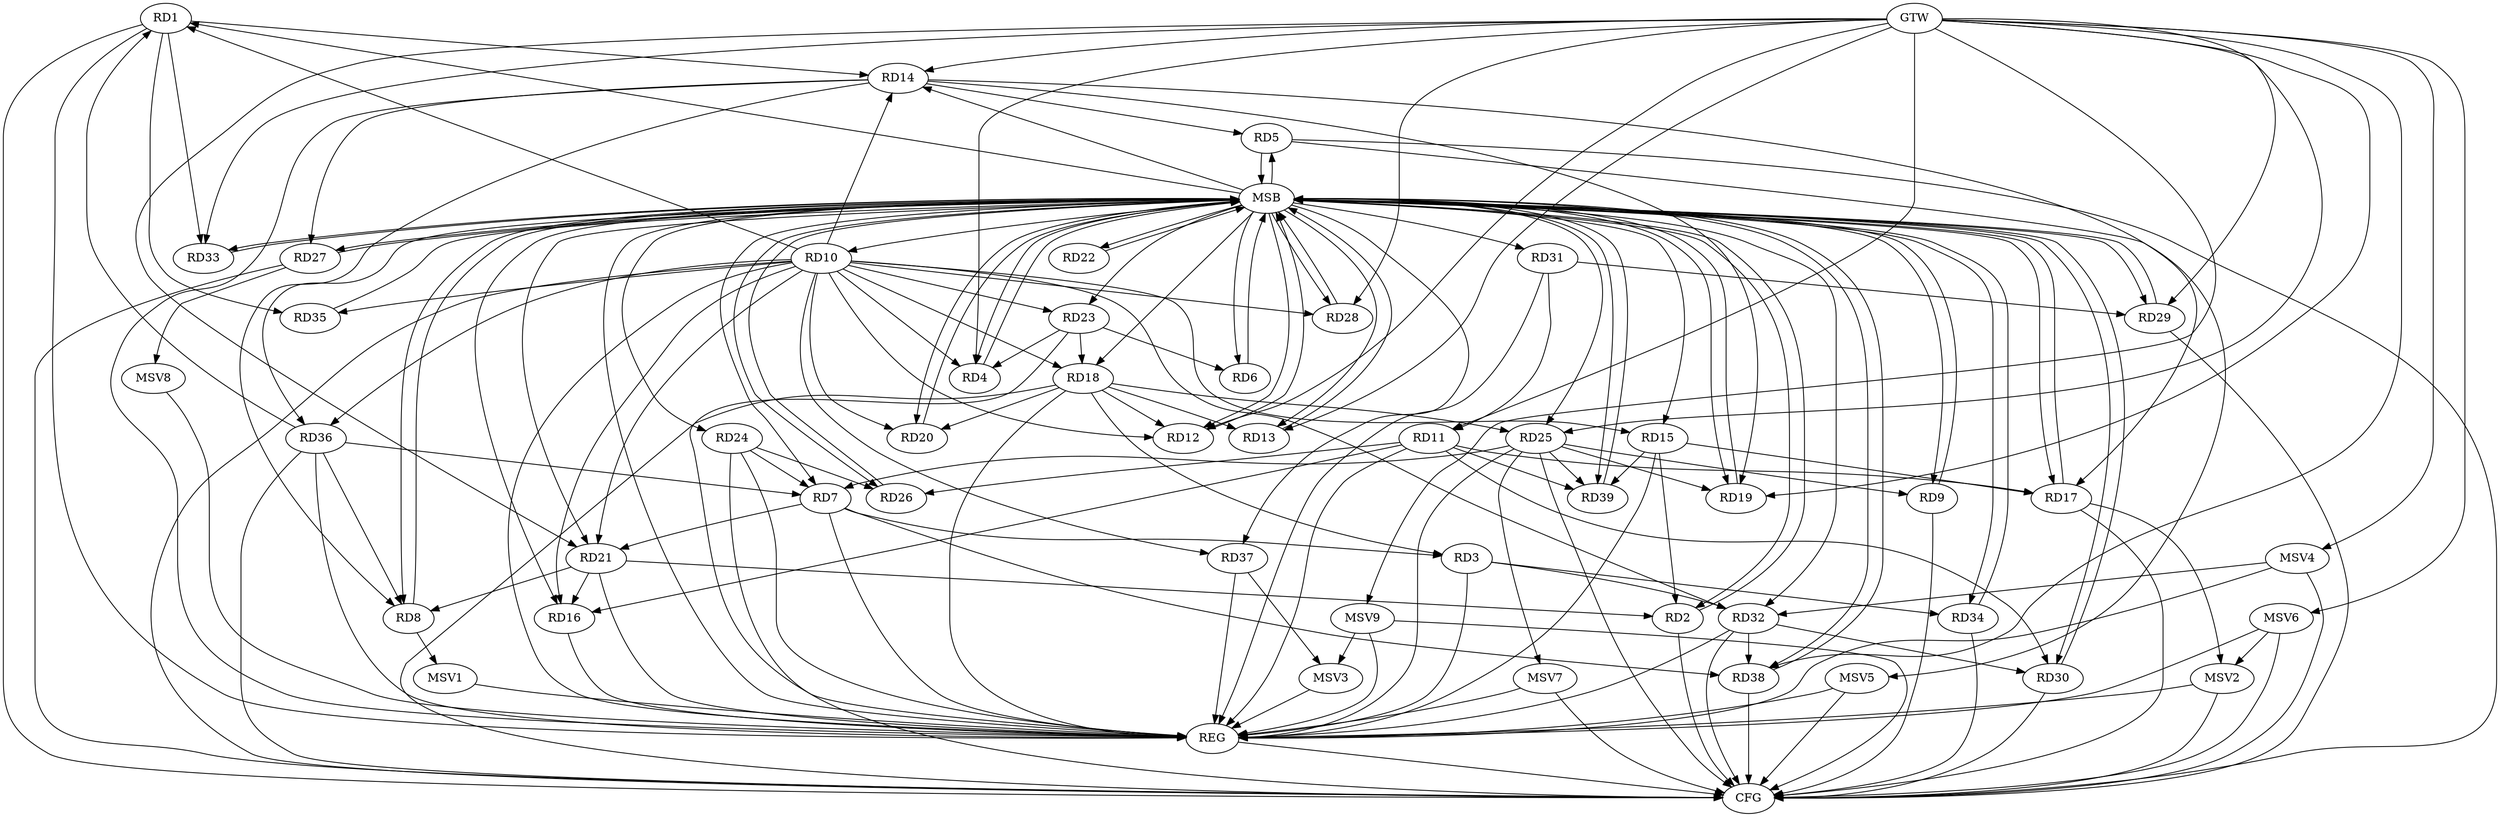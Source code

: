 strict digraph G {
  RD1 [ label="RD1" ];
  RD2 [ label="RD2" ];
  RD3 [ label="RD3" ];
  RD4 [ label="RD4" ];
  RD5 [ label="RD5" ];
  RD6 [ label="RD6" ];
  RD7 [ label="RD7" ];
  RD8 [ label="RD8" ];
  RD9 [ label="RD9" ];
  RD10 [ label="RD10" ];
  RD11 [ label="RD11" ];
  RD12 [ label="RD12" ];
  RD13 [ label="RD13" ];
  RD14 [ label="RD14" ];
  RD15 [ label="RD15" ];
  RD16 [ label="RD16" ];
  RD17 [ label="RD17" ];
  RD18 [ label="RD18" ];
  RD19 [ label="RD19" ];
  RD20 [ label="RD20" ];
  RD21 [ label="RD21" ];
  RD22 [ label="RD22" ];
  RD23 [ label="RD23" ];
  RD24 [ label="RD24" ];
  RD25 [ label="RD25" ];
  RD26 [ label="RD26" ];
  RD27 [ label="RD27" ];
  RD28 [ label="RD28" ];
  RD29 [ label="RD29" ];
  RD30 [ label="RD30" ];
  RD31 [ label="RD31" ];
  RD32 [ label="RD32" ];
  RD33 [ label="RD33" ];
  RD34 [ label="RD34" ];
  RD35 [ label="RD35" ];
  RD36 [ label="RD36" ];
  RD37 [ label="RD37" ];
  RD38 [ label="RD38" ];
  RD39 [ label="RD39" ];
  GTW [ label="GTW" ];
  REG [ label="REG" ];
  MSB [ label="MSB" ];
  CFG [ label="CFG" ];
  MSV1 [ label="MSV1" ];
  MSV2 [ label="MSV2" ];
  MSV3 [ label="MSV3" ];
  MSV4 [ label="MSV4" ];
  MSV5 [ label="MSV5" ];
  MSV6 [ label="MSV6" ];
  MSV7 [ label="MSV7" ];
  MSV8 [ label="MSV8" ];
  MSV9 [ label="MSV9" ];
  RD1 -> RD14;
  RD1 -> RD33;
  RD1 -> RD35;
  RD36 -> RD1;
  RD15 -> RD2;
  RD21 -> RD2;
  RD7 -> RD3;
  RD18 -> RD3;
  RD3 -> RD32;
  RD3 -> RD34;
  RD23 -> RD4;
  RD14 -> RD5;
  RD23 -> RD6;
  RD7 -> RD21;
  RD24 -> RD7;
  RD25 -> RD7;
  RD36 -> RD7;
  RD7 -> RD38;
  RD14 -> RD8;
  RD21 -> RD8;
  RD36 -> RD8;
  RD25 -> RD9;
  RD10 -> RD14;
  RD10 -> RD15;
  RD10 -> RD16;
  RD10 -> RD18;
  RD10 -> RD20;
  RD10 -> RD23;
  RD10 -> RD28;
  RD10 -> RD35;
  RD11 -> RD16;
  RD11 -> RD17;
  RD11 -> RD26;
  RD11 -> RD30;
  RD31 -> RD11;
  RD11 -> RD39;
  RD18 -> RD12;
  RD18 -> RD13;
  RD14 -> RD17;
  RD14 -> RD19;
  RD14 -> RD27;
  RD15 -> RD17;
  RD15 -> RD39;
  RD21 -> RD16;
  RD18 -> RD20;
  RD23 -> RD18;
  RD18 -> RD25;
  RD25 -> RD19;
  RD24 -> RD26;
  RD25 -> RD39;
  RD31 -> RD29;
  RD32 -> RD30;
  RD32 -> RD38;
  GTW -> RD38;
  GTW -> RD13;
  GTW -> RD4;
  GTW -> RD14;
  GTW -> RD12;
  GTW -> RD25;
  GTW -> RD28;
  GTW -> RD29;
  GTW -> RD19;
  GTW -> RD21;
  GTW -> RD33;
  GTW -> RD11;
  RD1 -> REG;
  RD3 -> REG;
  RD7 -> REG;
  RD10 -> REG;
  RD11 -> REG;
  RD14 -> REG;
  RD15 -> REG;
  RD16 -> REG;
  RD18 -> REG;
  RD21 -> REG;
  RD23 -> REG;
  RD24 -> REG;
  RD25 -> REG;
  RD31 -> REG;
  RD32 -> REG;
  RD36 -> REG;
  RD37 -> REG;
  RD2 -> MSB;
  MSB -> RD10;
  MSB -> RD28;
  MSB -> RD33;
  MSB -> REG;
  RD4 -> MSB;
  MSB -> RD6;
  MSB -> RD22;
  MSB -> RD26;
  RD5 -> MSB;
  MSB -> RD9;
  MSB -> RD29;
  RD6 -> MSB;
  MSB -> RD5;
  MSB -> RD14;
  MSB -> RD21;
  MSB -> RD27;
  MSB -> RD31;
  RD8 -> MSB;
  MSB -> RD17;
  RD9 -> MSB;
  MSB -> RD7;
  RD12 -> MSB;
  MSB -> RD34;
  MSB -> RD36;
  RD13 -> MSB;
  MSB -> RD24;
  RD17 -> MSB;
  MSB -> RD16;
  MSB -> RD19;
  MSB -> RD25;
  MSB -> RD38;
  RD19 -> MSB;
  RD20 -> MSB;
  RD22 -> MSB;
  MSB -> RD37;
  RD26 -> MSB;
  MSB -> RD1;
  RD27 -> MSB;
  MSB -> RD23;
  RD28 -> MSB;
  MSB -> RD4;
  RD29 -> MSB;
  MSB -> RD2;
  MSB -> RD39;
  RD30 -> MSB;
  RD33 -> MSB;
  MSB -> RD13;
  MSB -> RD15;
  RD34 -> MSB;
  MSB -> RD8;
  MSB -> RD20;
  MSB -> RD30;
  RD35 -> MSB;
  MSB -> RD12;
  RD38 -> MSB;
  RD39 -> MSB;
  MSB -> RD18;
  MSB -> RD32;
  RD2 -> CFG;
  RD34 -> CFG;
  RD24 -> CFG;
  RD29 -> CFG;
  RD36 -> CFG;
  RD27 -> CFG;
  RD9 -> CFG;
  RD17 -> CFG;
  RD30 -> CFG;
  RD18 -> CFG;
  RD38 -> CFG;
  RD25 -> CFG;
  RD5 -> CFG;
  RD1 -> CFG;
  RD32 -> CFG;
  REG -> CFG;
  RD10 -> CFG;
  RD10 -> RD37;
  RD10 -> RD36;
  RD10 -> RD4;
  RD10 -> RD21;
  RD10 -> RD1;
  RD10 -> RD32;
  RD10 -> RD12;
  RD8 -> MSV1;
  MSV1 -> REG;
  RD17 -> MSV2;
  MSV2 -> REG;
  MSV2 -> CFG;
  RD37 -> MSV3;
  MSV3 -> REG;
  MSV4 -> RD32;
  GTW -> MSV4;
  MSV4 -> REG;
  MSV4 -> CFG;
  RD5 -> MSV5;
  MSV5 -> REG;
  MSV5 -> CFG;
  MSV6 -> MSV2;
  GTW -> MSV6;
  MSV6 -> REG;
  MSV6 -> CFG;
  RD25 -> MSV7;
  MSV7 -> REG;
  MSV7 -> CFG;
  RD27 -> MSV8;
  MSV8 -> REG;
  MSV9 -> MSV3;
  GTW -> MSV9;
  MSV9 -> REG;
  MSV9 -> CFG;
}
